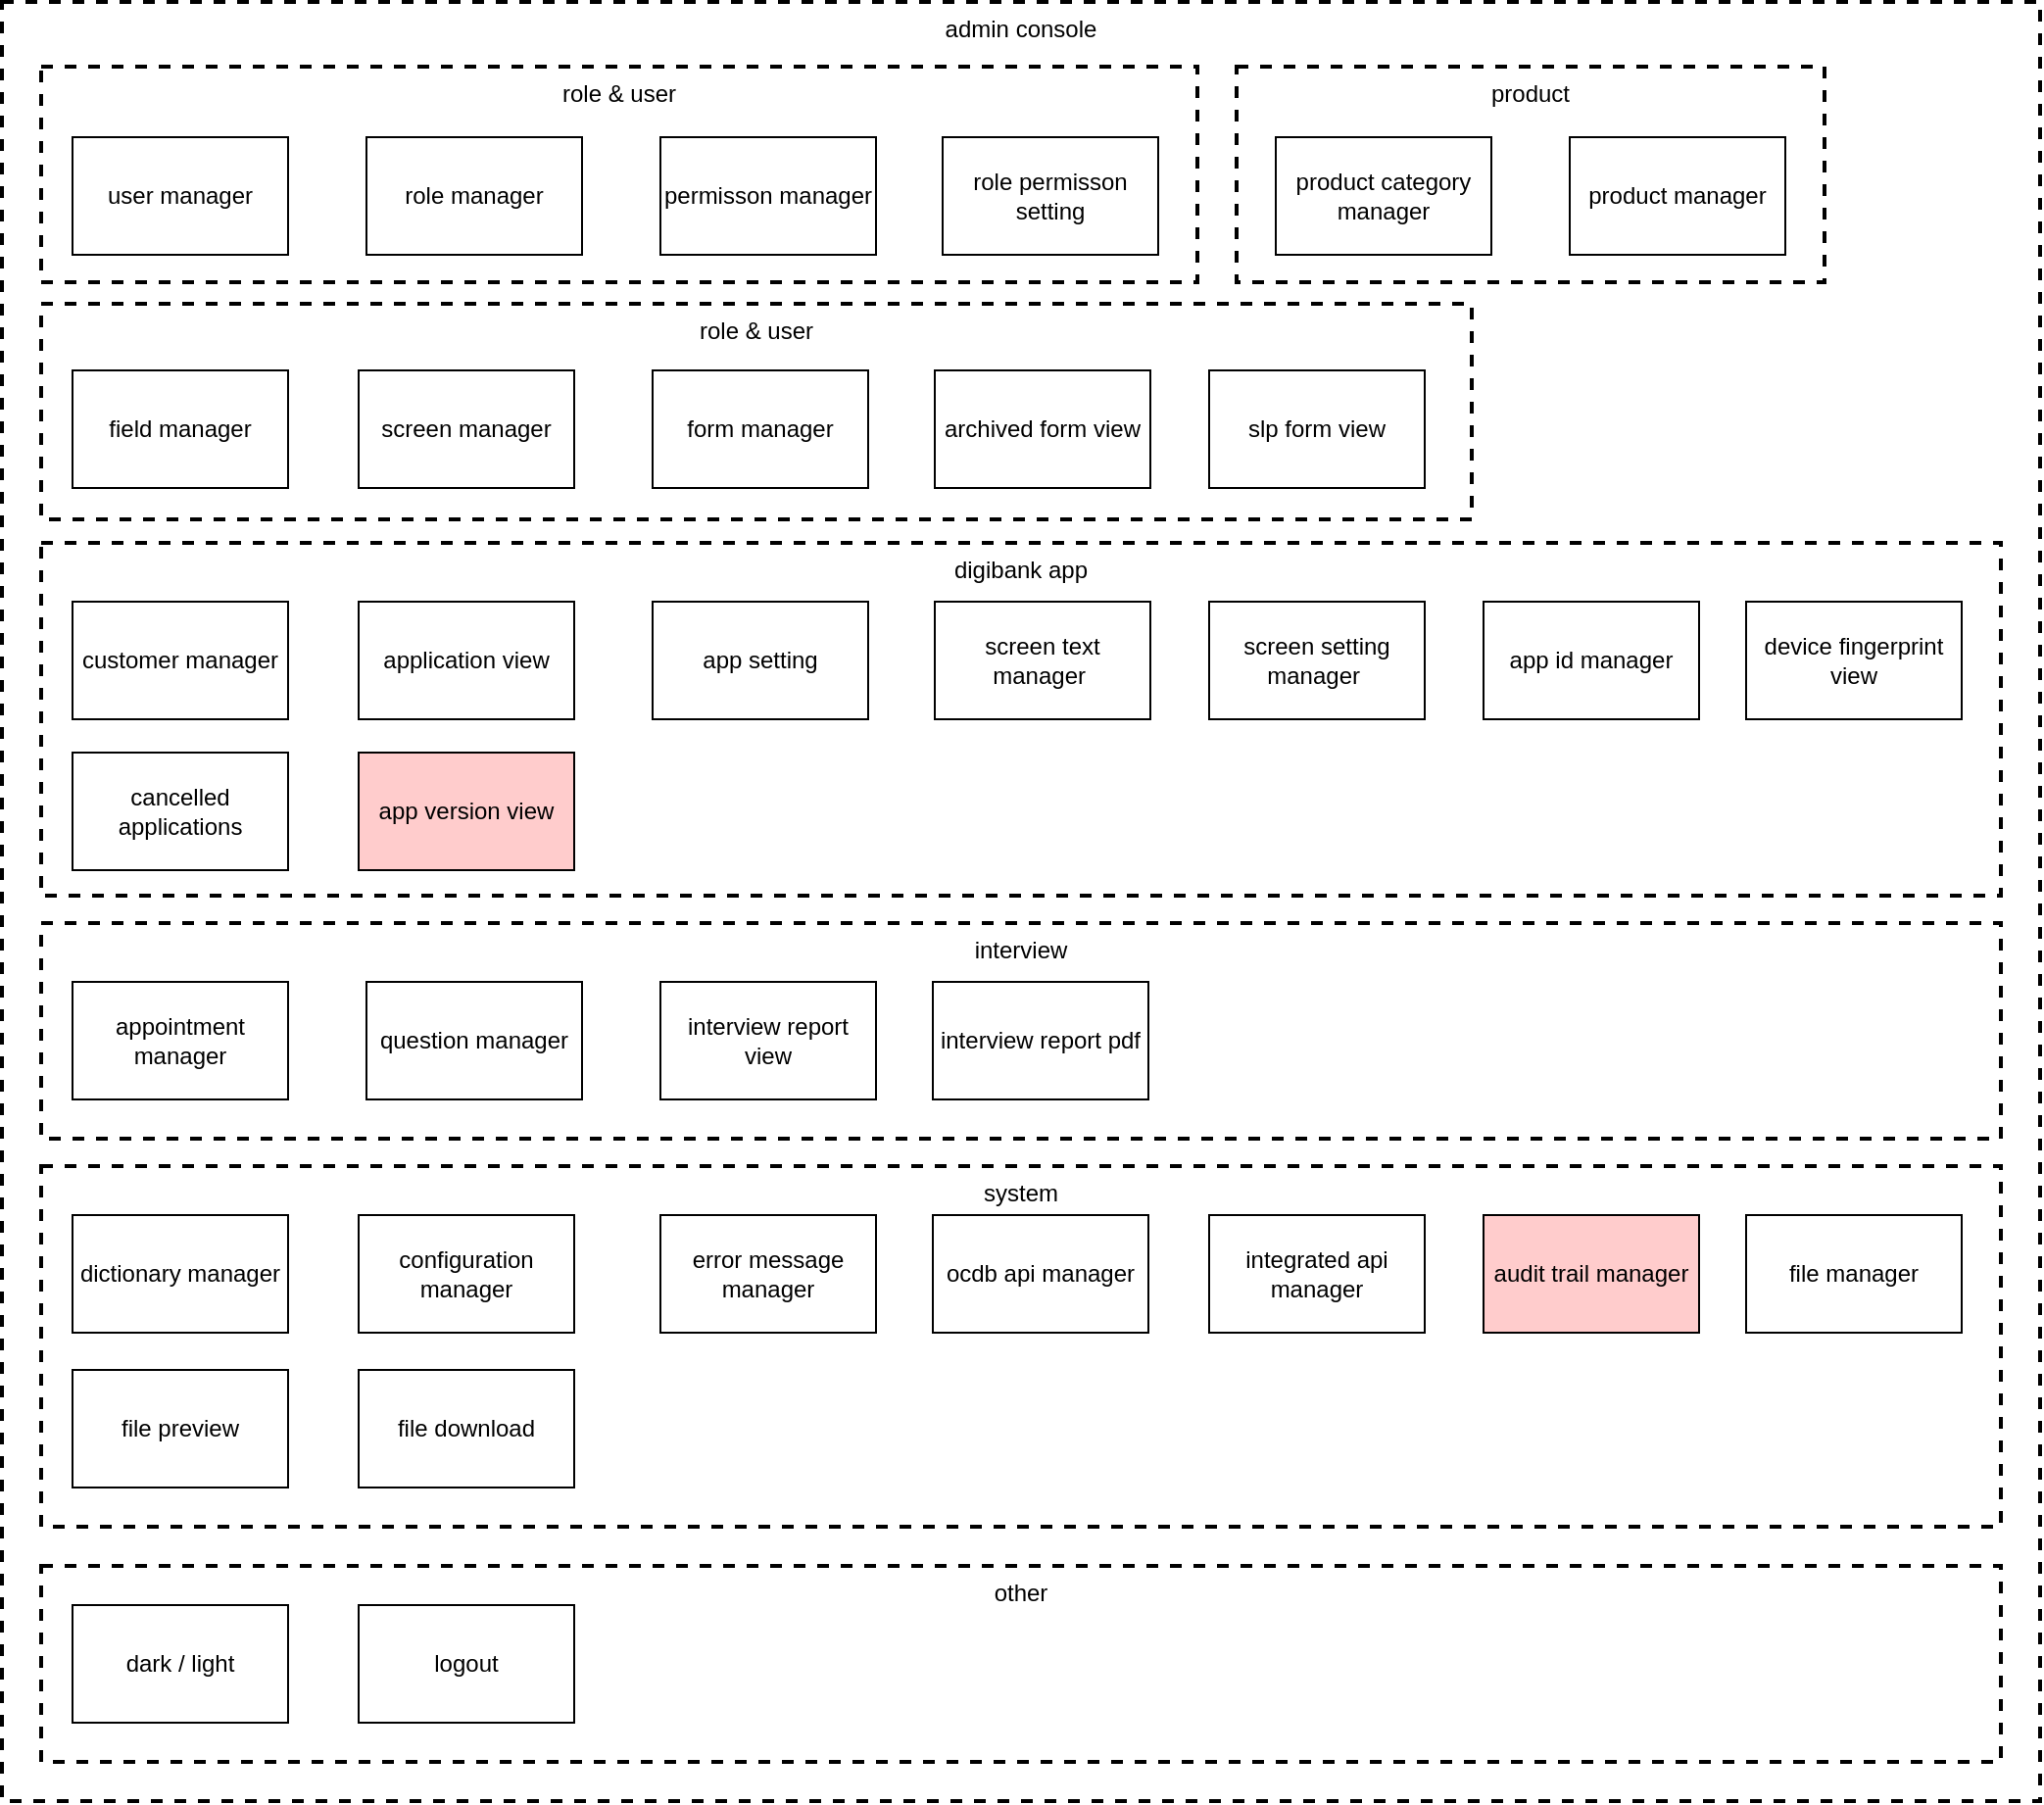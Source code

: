 <mxfile version="20.5.1" type="github">
  <diagram id="OInQUNuNO3AYRQuPPQoJ" name="第 1 页">
    <mxGraphModel dx="1550" dy="1685" grid="1" gridSize="10" guides="1" tooltips="1" connect="1" arrows="1" fold="1" page="1" pageScale="1" pageWidth="1100" pageHeight="850" math="0" shadow="0">
      <root>
        <mxCell id="0" />
        <mxCell id="1" parent="0" />
        <mxCell id="mvXVn2V-p39kU3JAdQ17-17" value="&lt;span style=&quot;font-weight: 400;&quot;&gt;admin console&lt;/span&gt;" style="rounded=0;whiteSpace=wrap;html=1;dashed=1;strokeWidth=2;fillColor=none;verticalAlign=top;fontStyle=1" parent="1" vertex="1">
          <mxGeometry x="33" y="-838" width="1040" height="918" as="geometry" />
        </mxCell>
        <mxCell id="QJig1PqDdZKSu3nEvNay-28" value="&lt;span style=&quot;font-weight: 400;&quot;&gt;role &amp;amp; user&lt;/span&gt;" style="rounded=0;whiteSpace=wrap;html=1;dashed=1;strokeWidth=2;fillColor=none;verticalAlign=top;fontStyle=1" parent="1" vertex="1">
          <mxGeometry x="53" y="-805" width="590" height="110" as="geometry" />
        </mxCell>
        <mxCell id="QJig1PqDdZKSu3nEvNay-31" value="&lt;span style=&quot;font-weight: 400;&quot;&gt;role &amp;amp; user&lt;/span&gt;" style="rounded=0;whiteSpace=wrap;html=1;dashed=1;strokeWidth=2;fillColor=none;verticalAlign=top;fontStyle=1" parent="1" vertex="1">
          <mxGeometry x="53" y="-684" width="730" height="110" as="geometry" />
        </mxCell>
        <mxCell id="QJig1PqDdZKSu3nEvNay-32" value="&lt;span style=&quot;font-weight: 400;&quot;&gt;digibank app&lt;/span&gt;" style="rounded=0;whiteSpace=wrap;html=1;dashed=1;strokeWidth=2;fillColor=none;verticalAlign=top;fontStyle=1" parent="1" vertex="1">
          <mxGeometry x="53" y="-562" width="1000" height="180" as="geometry" />
        </mxCell>
        <mxCell id="QJig1PqDdZKSu3nEvNay-35" value="&lt;span style=&quot;font-weight: 400;&quot;&gt;system&lt;/span&gt;" style="rounded=0;whiteSpace=wrap;html=1;dashed=1;strokeWidth=2;fillColor=none;verticalAlign=top;fontStyle=1" parent="1" vertex="1">
          <mxGeometry x="53" y="-244" width="1000" height="184" as="geometry" />
        </mxCell>
        <mxCell id="QJig1PqDdZKSu3nEvNay-37" value="&lt;span style=&quot;font-weight: 400;&quot;&gt;interview&lt;/span&gt;" style="rounded=0;whiteSpace=wrap;html=1;dashed=1;strokeWidth=2;fillColor=none;verticalAlign=top;fontStyle=1" parent="1" vertex="1">
          <mxGeometry x="53" y="-368" width="1000" height="110" as="geometry" />
        </mxCell>
        <mxCell id="QJig1PqDdZKSu3nEvNay-29" value="&lt;span style=&quot;font-weight: 400;&quot;&gt;product&lt;/span&gt;" style="rounded=0;whiteSpace=wrap;html=1;dashed=1;strokeWidth=2;fillColor=none;verticalAlign=top;fontStyle=1" parent="1" vertex="1">
          <mxGeometry x="663" y="-805" width="300" height="110" as="geometry" />
        </mxCell>
        <mxCell id="mvXVn2V-p39kU3JAdQ17-35" value="user manager" style="rounded=0;whiteSpace=wrap;html=1;fontColor=#000000;fillColor=none;" parent="1" vertex="1">
          <mxGeometry x="69" y="-769" width="110" height="60" as="geometry" />
        </mxCell>
        <mxCell id="QJig1PqDdZKSu3nEvNay-1" value="role manager" style="rounded=0;whiteSpace=wrap;html=1;fontColor=#000000;fillColor=none;" parent="1" vertex="1">
          <mxGeometry x="219" y="-769" width="110" height="60" as="geometry" />
        </mxCell>
        <mxCell id="QJig1PqDdZKSu3nEvNay-2" value="permisson manager" style="rounded=0;whiteSpace=wrap;html=1;fontColor=#000000;fillColor=none;" parent="1" vertex="1">
          <mxGeometry x="369" y="-769" width="110" height="60" as="geometry" />
        </mxCell>
        <mxCell id="QJig1PqDdZKSu3nEvNay-3" value="product category manager" style="rounded=0;whiteSpace=wrap;html=1;fontColor=#000000;fillColor=none;" parent="1" vertex="1">
          <mxGeometry x="683" y="-769" width="110" height="60" as="geometry" />
        </mxCell>
        <mxCell id="QJig1PqDdZKSu3nEvNay-4" value="product manager" style="rounded=0;whiteSpace=wrap;html=1;fontColor=#000000;fillColor=none;" parent="1" vertex="1">
          <mxGeometry x="833" y="-769" width="110" height="60" as="geometry" />
        </mxCell>
        <mxCell id="QJig1PqDdZKSu3nEvNay-5" value="field manager" style="rounded=0;whiteSpace=wrap;html=1;fontColor=#000000;fillColor=none;" parent="1" vertex="1">
          <mxGeometry x="69" y="-650" width="110" height="60" as="geometry" />
        </mxCell>
        <mxCell id="QJig1PqDdZKSu3nEvNay-6" value="archived form view" style="rounded=0;whiteSpace=wrap;html=1;fontColor=#000000;fillColor=none;" parent="1" vertex="1">
          <mxGeometry x="509" y="-650" width="110" height="60" as="geometry" />
        </mxCell>
        <mxCell id="QJig1PqDdZKSu3nEvNay-7" value="form manager" style="rounded=0;whiteSpace=wrap;html=1;fontColor=#000000;fillColor=none;" parent="1" vertex="1">
          <mxGeometry x="365" y="-650" width="110" height="60" as="geometry" />
        </mxCell>
        <mxCell id="QJig1PqDdZKSu3nEvNay-8" value="screen manager" style="rounded=0;whiteSpace=wrap;html=1;fontColor=#000000;fillColor=none;" parent="1" vertex="1">
          <mxGeometry x="215" y="-650" width="110" height="60" as="geometry" />
        </mxCell>
        <mxCell id="QJig1PqDdZKSu3nEvNay-9" value="slp form view" style="rounded=0;whiteSpace=wrap;html=1;fontColor=#000000;fillColor=none;" parent="1" vertex="1">
          <mxGeometry x="649" y="-650" width="110" height="60" as="geometry" />
        </mxCell>
        <mxCell id="QJig1PqDdZKSu3nEvNay-10" value="customer manager" style="rounded=0;whiteSpace=wrap;html=1;fontColor=#000000;fillColor=none;" parent="1" vertex="1">
          <mxGeometry x="69" y="-532" width="110" height="60" as="geometry" />
        </mxCell>
        <mxCell id="QJig1PqDdZKSu3nEvNay-11" value="application view" style="rounded=0;whiteSpace=wrap;html=1;fontColor=#000000;fillColor=none;" parent="1" vertex="1">
          <mxGeometry x="215" y="-532" width="110" height="60" as="geometry" />
        </mxCell>
        <mxCell id="QJig1PqDdZKSu3nEvNay-12" value="app setting" style="rounded=0;whiteSpace=wrap;html=1;fontColor=#000000;fillColor=none;" parent="1" vertex="1">
          <mxGeometry x="365" y="-532" width="110" height="60" as="geometry" />
        </mxCell>
        <mxCell id="QJig1PqDdZKSu3nEvNay-13" value="screen text manager&amp;nbsp;" style="rounded=0;whiteSpace=wrap;html=1;fontColor=#000000;fillColor=none;" parent="1" vertex="1">
          <mxGeometry x="509" y="-532" width="110" height="60" as="geometry" />
        </mxCell>
        <mxCell id="QJig1PqDdZKSu3nEvNay-14" value="screen setting manager&amp;nbsp;" style="rounded=0;whiteSpace=wrap;html=1;fontColor=#000000;fillColor=none;" parent="1" vertex="1">
          <mxGeometry x="649" y="-532" width="110" height="60" as="geometry" />
        </mxCell>
        <mxCell id="QJig1PqDdZKSu3nEvNay-15" value="app id manager" style="rounded=0;whiteSpace=wrap;html=1;fontColor=#000000;fillColor=none;" parent="1" vertex="1">
          <mxGeometry x="789" y="-532" width="110" height="60" as="geometry" />
        </mxCell>
        <mxCell id="QJig1PqDdZKSu3nEvNay-16" value="device fingerprint view" style="rounded=0;whiteSpace=wrap;html=1;fontColor=#000000;fillColor=none;" parent="1" vertex="1">
          <mxGeometry x="923" y="-532" width="110" height="60" as="geometry" />
        </mxCell>
        <mxCell id="QJig1PqDdZKSu3nEvNay-17" value="cancelled applications" style="rounded=0;whiteSpace=wrap;html=1;fontColor=#000000;fillColor=none;gradientColor=default;strokeColor=default;" parent="1" vertex="1">
          <mxGeometry x="69" y="-455" width="110" height="60" as="geometry" />
        </mxCell>
        <mxCell id="QJig1PqDdZKSu3nEvNay-18" value="appointment manager" style="rounded=0;whiteSpace=wrap;html=1;fontColor=#000000;fillColor=none;" parent="1" vertex="1">
          <mxGeometry x="69" y="-338" width="110" height="60" as="geometry" />
        </mxCell>
        <mxCell id="QJig1PqDdZKSu3nEvNay-19" value="question manager" style="rounded=0;whiteSpace=wrap;html=1;fontColor=#000000;fillColor=none;" parent="1" vertex="1">
          <mxGeometry x="219" y="-338" width="110" height="60" as="geometry" />
        </mxCell>
        <mxCell id="QJig1PqDdZKSu3nEvNay-20" value="interview report view" style="rounded=0;whiteSpace=wrap;html=1;fontColor=#000000;fillColor=none;" parent="1" vertex="1">
          <mxGeometry x="369" y="-338" width="110" height="60" as="geometry" />
        </mxCell>
        <mxCell id="QJig1PqDdZKSu3nEvNay-21" value="dictionary manager" style="rounded=0;whiteSpace=wrap;html=1;fontColor=#000000;fillColor=none;" parent="1" vertex="1">
          <mxGeometry x="69" y="-219" width="110" height="60" as="geometry" />
        </mxCell>
        <mxCell id="QJig1PqDdZKSu3nEvNay-22" value="configuration manager" style="rounded=0;whiteSpace=wrap;html=1;fontColor=#000000;fillColor=none;" parent="1" vertex="1">
          <mxGeometry x="215" y="-219" width="110" height="60" as="geometry" />
        </mxCell>
        <mxCell id="QJig1PqDdZKSu3nEvNay-23" value="error message manager" style="rounded=0;whiteSpace=wrap;html=1;fontColor=#000000;fillColor=none;" parent="1" vertex="1">
          <mxGeometry x="369" y="-219" width="110" height="60" as="geometry" />
        </mxCell>
        <mxCell id="QJig1PqDdZKSu3nEvNay-24" value="ocdb api manager" style="rounded=0;whiteSpace=wrap;html=1;fontColor=#000000;fillColor=none;" parent="1" vertex="1">
          <mxGeometry x="508" y="-219" width="110" height="60" as="geometry" />
        </mxCell>
        <mxCell id="QJig1PqDdZKSu3nEvNay-25" value="integrated api manager" style="rounded=0;whiteSpace=wrap;html=1;fontColor=#000000;fillColor=none;" parent="1" vertex="1">
          <mxGeometry x="649" y="-219" width="110" height="60" as="geometry" />
        </mxCell>
        <mxCell id="QJig1PqDdZKSu3nEvNay-26" value="audit trail manager" style="rounded=0;whiteSpace=wrap;html=1;fontColor=#000000;fillColor=#FFCCCC;" parent="1" vertex="1">
          <mxGeometry x="789" y="-219" width="110" height="60" as="geometry" />
        </mxCell>
        <mxCell id="QJig1PqDdZKSu3nEvNay-27" value="file manager" style="rounded=0;whiteSpace=wrap;html=1;fontColor=#000000;fillColor=none;" parent="1" vertex="1">
          <mxGeometry x="923" y="-219" width="110" height="60" as="geometry" />
        </mxCell>
        <mxCell id="QJig1PqDdZKSu3nEvNay-30" value="role permisson setting" style="rounded=0;whiteSpace=wrap;html=1;fontColor=#000000;fillColor=none;" parent="1" vertex="1">
          <mxGeometry x="513" y="-769" width="110" height="60" as="geometry" />
        </mxCell>
        <mxCell id="w4RuT8jq3Qop6qwaA7o0-1" value="&lt;span style=&quot;font-weight: 400;&quot;&gt;other&lt;/span&gt;" style="rounded=0;whiteSpace=wrap;html=1;dashed=1;strokeWidth=2;fillColor=none;verticalAlign=top;fontStyle=1" vertex="1" parent="1">
          <mxGeometry x="53" y="-40" width="1000" height="100" as="geometry" />
        </mxCell>
        <mxCell id="w4RuT8jq3Qop6qwaA7o0-2" value="dark / light" style="rounded=0;whiteSpace=wrap;html=1;fontColor=#000000;fillColor=none;" vertex="1" parent="1">
          <mxGeometry x="69" y="-20" width="110" height="60" as="geometry" />
        </mxCell>
        <mxCell id="w4RuT8jq3Qop6qwaA7o0-3" value="logout" style="rounded=0;whiteSpace=wrap;html=1;fontColor=#000000;fillColor=none;" vertex="1" parent="1">
          <mxGeometry x="215" y="-20" width="110" height="60" as="geometry" />
        </mxCell>
        <mxCell id="w4RuT8jq3Qop6qwaA7o0-4" value="app version view" style="rounded=0;whiteSpace=wrap;html=1;fontColor=#000000;fillColor=#FFCCCC;" vertex="1" parent="1">
          <mxGeometry x="215" y="-455" width="110" height="60" as="geometry" />
        </mxCell>
        <mxCell id="w4RuT8jq3Qop6qwaA7o0-5" value="interview report pdf" style="rounded=0;whiteSpace=wrap;html=1;fontColor=#000000;fillColor=none;" vertex="1" parent="1">
          <mxGeometry x="508" y="-338" width="110" height="60" as="geometry" />
        </mxCell>
        <mxCell id="w4RuT8jq3Qop6qwaA7o0-6" value="file preview" style="rounded=0;whiteSpace=wrap;html=1;fontColor=#000000;fillColor=none;" vertex="1" parent="1">
          <mxGeometry x="69" y="-140" width="110" height="60" as="geometry" />
        </mxCell>
        <mxCell id="w4RuT8jq3Qop6qwaA7o0-7" value="file download" style="rounded=0;whiteSpace=wrap;html=1;fontColor=#000000;fillColor=none;" vertex="1" parent="1">
          <mxGeometry x="215" y="-140" width="110" height="60" as="geometry" />
        </mxCell>
      </root>
    </mxGraphModel>
  </diagram>
</mxfile>
